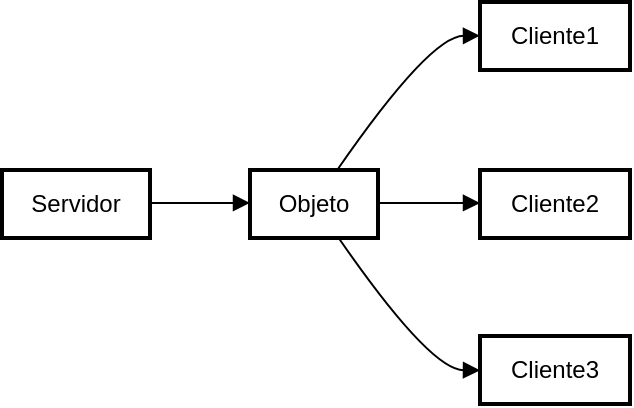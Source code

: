 <mxfile version="21.5.0" type="github">
  <diagram name="Página-1" id="VmrVCVPwz3ni1RTulxDZ">
    <mxGraphModel>
      <root>
        <mxCell id="0" />
        <mxCell id="1" parent="0" />
        <mxCell id="2" value="Servidor" style="whiteSpace=wrap;strokeWidth=2;" vertex="1" parent="1">
          <mxGeometry y="84" width="74" height="34" as="geometry" />
        </mxCell>
        <mxCell id="3" value="Objeto" style="whiteSpace=wrap;strokeWidth=2;" vertex="1" parent="1">
          <mxGeometry x="124" y="84" width="64" height="34" as="geometry" />
        </mxCell>
        <mxCell id="4" value="Cliente1" style="whiteSpace=wrap;strokeWidth=2;" vertex="1" parent="1">
          <mxGeometry x="239" width="75" height="34" as="geometry" />
        </mxCell>
        <mxCell id="5" value="Cliente2" style="whiteSpace=wrap;strokeWidth=2;" vertex="1" parent="1">
          <mxGeometry x="239" y="84" width="75" height="34" as="geometry" />
        </mxCell>
        <mxCell id="6" value="Cliente3" style="whiteSpace=wrap;strokeWidth=2;" vertex="1" parent="1">
          <mxGeometry x="239" y="167" width="75" height="34" as="geometry" />
        </mxCell>
        <mxCell id="7" value="" style="curved=1;startArrow=none;endArrow=block;exitX=1.003;exitY=0.485;entryX=0.003;entryY=0.485;" edge="1" parent="1" source="2" target="3">
          <mxGeometry relative="1" as="geometry">
            <Array as="points" />
          </mxGeometry>
        </mxCell>
        <mxCell id="8" value="" style="curved=1;startArrow=none;endArrow=block;exitX=0.685;exitY=-0.01;entryX=-0.007;entryY=0.495;" edge="1" parent="1" source="3" target="4">
          <mxGeometry relative="1" as="geometry">
            <Array as="points">
              <mxPoint x="214" y="17" />
            </Array>
          </mxGeometry>
        </mxCell>
        <mxCell id="9" value="" style="curved=1;startArrow=none;endArrow=block;exitX=1.008;exitY=0.485;entryX=-0.007;entryY=0.485;" edge="1" parent="1" source="3" target="5">
          <mxGeometry relative="1" as="geometry">
            <Array as="points" />
          </mxGeometry>
        </mxCell>
        <mxCell id="10" value="" style="curved=1;startArrow=none;endArrow=block;exitX=0.685;exitY=0.98;entryX=-0.007;entryY=0.505;" edge="1" parent="1" source="3" target="6">
          <mxGeometry relative="1" as="geometry">
            <Array as="points">
              <mxPoint x="214" y="184" />
            </Array>
          </mxGeometry>
        </mxCell>
      </root>
    </mxGraphModel>
  </diagram>
</mxfile>
